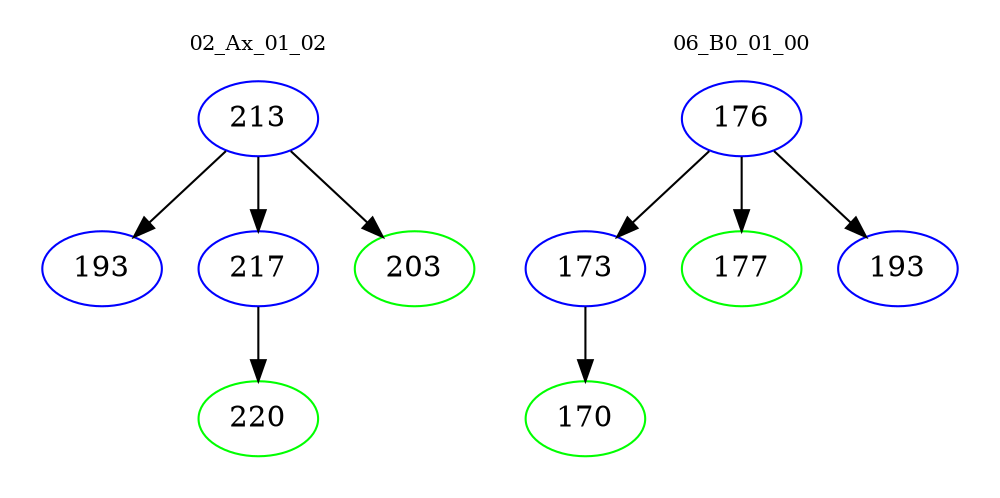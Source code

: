 digraph{
subgraph cluster_0 {
color = white
label = "02_Ax_01_02";
fontsize=10;
T0_213 [label="213", color="blue"]
T0_213 -> T0_193 [color="black"]
T0_193 [label="193", color="blue"]
T0_213 -> T0_217 [color="black"]
T0_217 [label="217", color="blue"]
T0_217 -> T0_220 [color="black"]
T0_220 [label="220", color="green"]
T0_213 -> T0_203 [color="black"]
T0_203 [label="203", color="green"]
}
subgraph cluster_1 {
color = white
label = "06_B0_01_00";
fontsize=10;
T1_176 [label="176", color="blue"]
T1_176 -> T1_173 [color="black"]
T1_173 [label="173", color="blue"]
T1_173 -> T1_170 [color="black"]
T1_170 [label="170", color="green"]
T1_176 -> T1_177 [color="black"]
T1_177 [label="177", color="green"]
T1_176 -> T1_193 [color="black"]
T1_193 [label="193", color="blue"]
}
}
